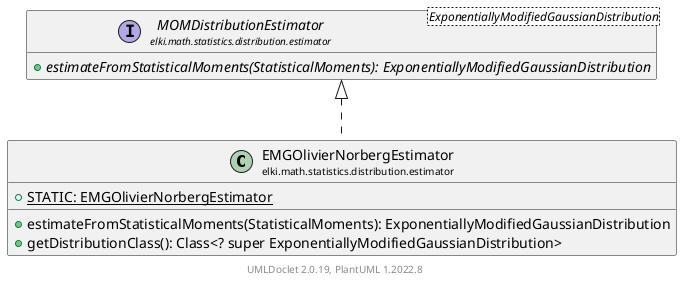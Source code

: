 @startuml
    remove .*\.(Instance|Par|Parameterizer|Factory)$
    set namespaceSeparator none
    hide empty fields
    hide empty methods

    class "<size:14>EMGOlivierNorbergEstimator\n<size:10>elki.math.statistics.distribution.estimator" as elki.math.statistics.distribution.estimator.EMGOlivierNorbergEstimator [[EMGOlivierNorbergEstimator.html]] {
        {static} +STATIC: EMGOlivierNorbergEstimator
        +estimateFromStatisticalMoments(StatisticalMoments): ExponentiallyModifiedGaussianDistribution
        +getDistributionClass(): Class<? super ExponentiallyModifiedGaussianDistribution>
    }

    interface "<size:14>MOMDistributionEstimator\n<size:10>elki.math.statistics.distribution.estimator" as elki.math.statistics.distribution.estimator.MOMDistributionEstimator<ExponentiallyModifiedGaussianDistribution> [[MOMDistributionEstimator.html]] {
        {abstract} +estimateFromStatisticalMoments(StatisticalMoments): ExponentiallyModifiedGaussianDistribution
    }
    class "<size:14>EMGOlivierNorbergEstimator.Par\n<size:10>elki.math.statistics.distribution.estimator" as elki.math.statistics.distribution.estimator.EMGOlivierNorbergEstimator.Par [[EMGOlivierNorbergEstimator.Par.html]]

    elki.math.statistics.distribution.estimator.MOMDistributionEstimator <|.. elki.math.statistics.distribution.estimator.EMGOlivierNorbergEstimator
    elki.math.statistics.distribution.estimator.EMGOlivierNorbergEstimator +-- elki.math.statistics.distribution.estimator.EMGOlivierNorbergEstimator.Par

    center footer UMLDoclet 2.0.19, PlantUML 1.2022.8
@enduml
